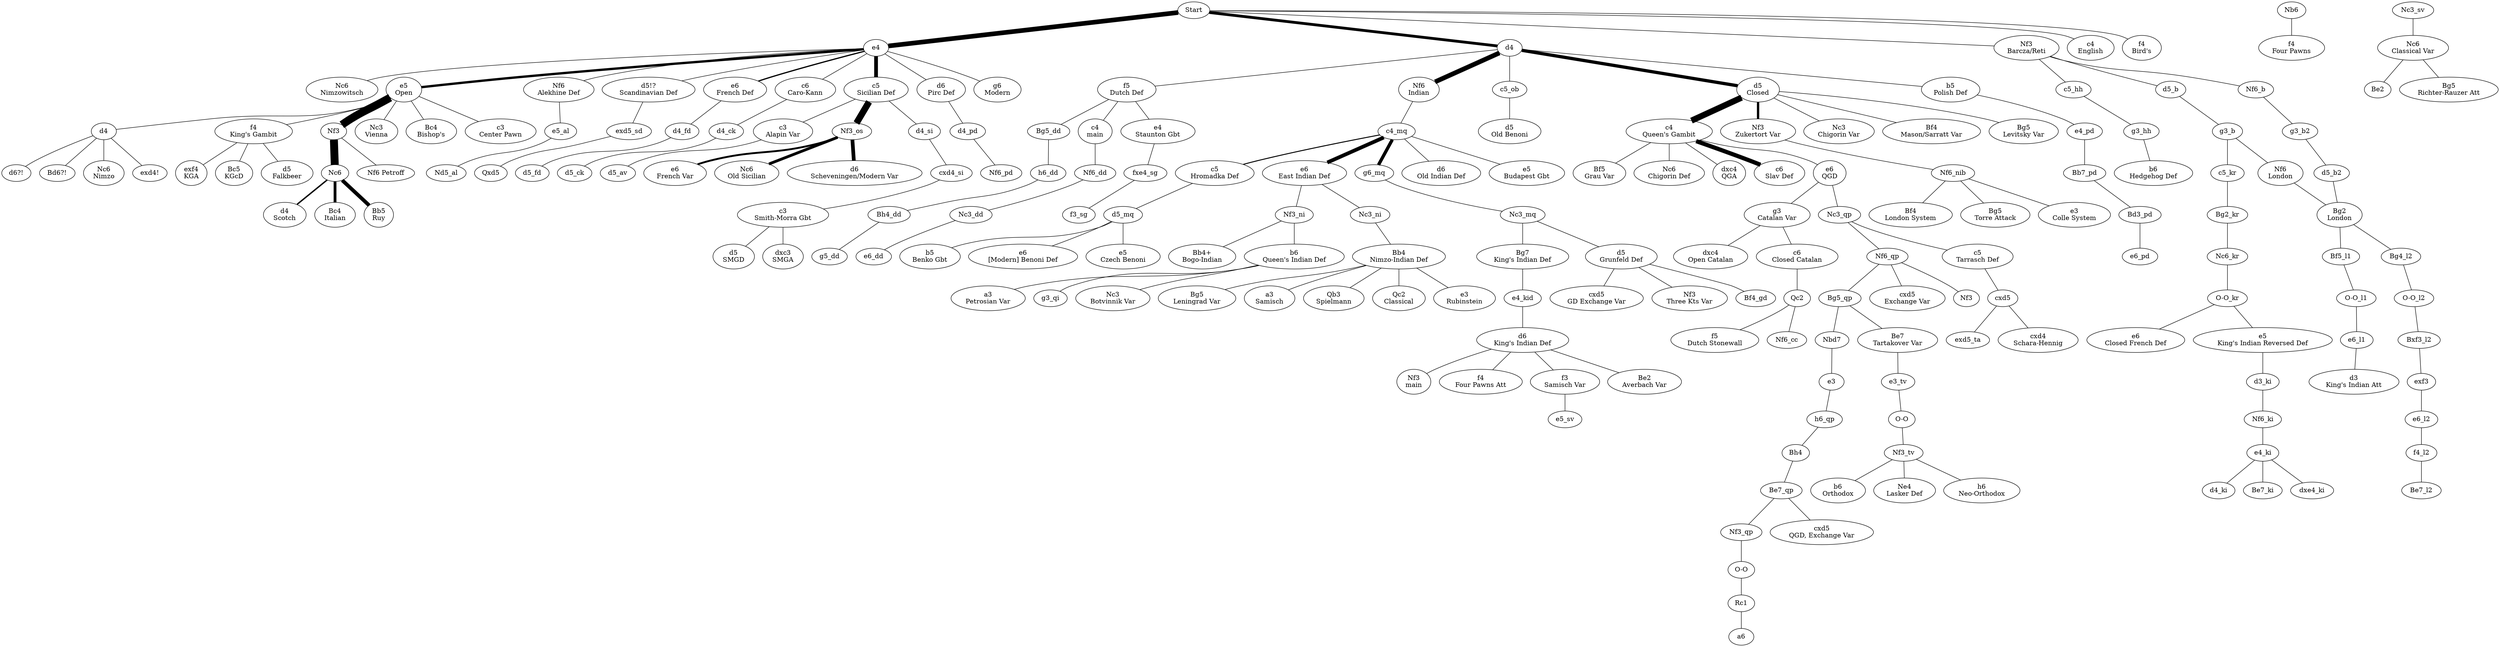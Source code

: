 graph {

Start -- e4 [weight=4 penwidth=10]

e5[label="e5\nOpen"]
e4 -- e5 [penwidth=5]
e5 -- Nf3 [penwidth=17]
e5 -- "Nc3\nVienna"
e5 -- "Bc4\nBishop's"
e5 -- "c3\nCenter Pawn"

d4_pn[label=d4]
e5 -- d4_pn
d4_pn -- "d6?!"

d4_pn -- "Bd6?!"

d4_pn -- "Nc6\nNimzo"

d4_pn -- "exd4!"


e5 -- "f4\nKing's Gambit" -- "exf4\nKGA"

"f4\nKing's Gambit" -- "Bc5\nKGcD"
"f4\nKing's Gambit" -- "d5\nFalkbeer"

Nf3 -- Nc6 [penwidth=17] // main line p. 40

//////// P ////////

Nf3 -- "Nf6 Petroff"

Nc6 -- "Bb5\nRuy" [penwidth=8]

//////// S ////////

Nc6 -- "d4\nScotch" [penwidth=3]

Nc6 -- "Bc4\nItalian" [penwidth=6]



////////////////////////// CLASSICAL QUEEN PAWN ///////////////

d5_qp[label="d5\nClosed"]
Start -- d4 [penwidth=6]
d4 -- d5_qp [penwidth=7 weight=2]
d5_qp -- "Nc3\nChigorin Var"
d5_qp -- "Bf4\nMason/Sarratt Var"
d5_qp -- "Bg5\nLevitsky Var"
d5_qp -- "c4\nQueen's Gambit" [penwidth=13]

"c4\nQueen's Gambit" -- "dxc4\nQGA"
"c4\nQueen's Gambit" -- "c6\nSlav Def" [penwidth=9]
"c4\nQueen's Gambit" -- "e6\nQGD"
"c4\nQueen's Gambit" -- "Bf5\nGrau Var"
"c4\nQueen's Gambit" -- "Nc6\nChigorin Def"

"e6\nQGD" -- Nc3_qp

"e6\nQGD" -- "g3\nCatalan Var" -- "dxc4\nOpen Catalan"
"g3\nCatalan Var" -- "c6\nClosed Catalan" -- Qc2 -- Nf6_cc
Qc2 -- "f5\nDutch Stonewall"

Nc3_qp -- Nf6_qp

Nc3_qp -- "c5\nTarrasch Def" -- cxd5 -- "cxd4\nSchara-Hennig"
cxd5 -- exd5_ta

Nf6_qp -- "cxd5\nExchange Var"
Nf6_qp -- "Nf3\n"
Nf6_qp -- Bg5_qp

oo_tv[label="O-O"]
Bg5_qp -- "Be7\nTartakover Var" -- e3_tv -- oo_tv -- Nf3_tv
Nf3_tv -- "Ne4\nLasker Def"
Nf3_tv -- "h6\nNeo-Orthodox"
Nf3_tv -- "b6\nOrthodox"

Bg5_qp -- Nbd7 -- e3 -- h6_qp -- Bh4 -- Be7_qp -- Nf3_qp

Be7_qp -- "cxd5\nQGD, Exchange Var"

ooqp[label="O-O"]
Nf3_qp -- ooqp -- Rc1 -- a6

/////////////// MODERN KING PAWN ///////////////

e4 -- "Nf6\nAlekhine Def" -- e5_al -- Nd5_al

Nb6 -- "f4\nFour Pawns"

e4 -- "d5!?\nScandinavian Def" -- exd5_sd -- Qxd5

e4 -- "e6\nFrench Def" [penwidth=2.6]
"e6\nFrench Def" -- d4_fd -- d5_fd

e4 -- "c6\nCaro-Kann" -- d4_ck -- d5_ck

e4 -- "c5\nSicilian Def" [penwidth=8]
"c5\nSicilian Def" -- d4_si -- cxd4_si -- "c3\nSmith-Morra Gbt"
"c3\nSmith-Morra Gbt" -- "d5\nSMGD"
"c3\nSmith-Morra Gbt" -- "dxc3\nSMGA"

"c5\nSicilian Def" -- "c3\nAlapin Var" -- d5_av

"c5\nSicilian Def" -- Nf3_os [penwidth=14]
Nf3_os -- "d6\nScheveningen/Modern Var" [penwidth=8]

Nc3_sv -- "Nc6\nClassical Var" -- Be2
"Nc6\nClassical Var" -- "Bg5\nRichter-Rauzer Att"

e6_os[label="e6\nFrench Var"]
Nf3_os -- e6_os [penwidth=4]


Nc6_os[label="Nc6\nOld Sicilian"]
Nf3_os -- Nc6_os [penwidth=6]

/////////////// MODERN QUEEN PAWN ///////////////

d4 -- "b5\nPolish Def" -- e4_pd -- Bb7_pd -- Bd3_pd -- e6_pd

d4 -- "f5\nDutch Def"
"f5\nDutch Def" -- "e4\nStaunton Gbt" -- fxe4_sg -- f3_sg
"f5\nDutch Def" -- Bg5_dd -- h6_dd -- Bh4_dd -- g5_dd
"f5\nDutch Def" -- "c4\nmain" -- Nf6_dd -- Nc3_dd -- e6_dd

Nf6_mq[label="Nf6\nIndian"]
d4 -- Nf6_mq [penwidth=10]
Nf6_mq -- c4_mq
c4_mq -- "e5\nBudapest Gbt"
c5_mq[label="c5\nHromadka Def"]
c4_mq -- c5_mq[penwidth=2]
c5_mq -- d5_mq -- "b5\nBenko Gbt"
d5_mq -- "e6\n[Modern] Benoni Def"
d5_mq -- "e5\nCzech Benoni"
Bb4_ni[label="Bb4\nNimzo-Indian Def"]
e6_ni[label="e6\nEast Indian Def"]
c4_mq -- e6_ni [penwidth=8]
e6_ni -- Nc3_ni -- Bb4_ni 

Bb4_ni -- "Bg5\nLeningrad Var"
Bb4_ni -- "a3\nSamisch"
Bb4_ni -- "Qb3\nSpielmann"
Bb4_ni -- "Qc2\nClassical"
Bb4_ni -- "e3\nRubinstein"

e6_ni -- Nf3_ni -- "Bb4+\nBogo-Indian"

Nf3_ni -- "b6\nQueen's Indian Def"
"b6\nQueen's Indian Def" -- "Nc3\nBotvinnik Var"
"b6\nQueen's Indian Def" -- "a3\nPetrosian Var"
"b6\nQueen's Indian Def" -- g3_qi

c4_mq -- g6_mq [penwidth=7]
g6_mq -- Nc3_mq -- "d5\nGrunfeld Def"
"d5\nGrunfeld Def" -- "cxd5\nGD Exchange Var"
"d5\nGrunfeld Def" -- "Nf3\nThree Kts Var"
"d5\nGrunfeld Def" -- Bf4_gd

/////////////// CHAPTER SEVEN ///////////////

Start -- "Nf3\nBarcza/Reti" -- d5_b -- g3_b -- "Nf6\nLondon" -- "Bg2\nLondon" -- Bf5_l1 -- "O-O_l1" -- e6_l1 -- "d3\nKing's Indian Att"

"Nf3\nBarcza/Reti" -- Nf6_b -- g3_b2 -- d5_b2 -- "Bg2\nLondon" -- Bg4_l2 -- "O-O_l2" -- Bxf3_l2 -- exf3 -- e6_l2 -- f4_l2 -- Be7_l2

g3_b -- c5_kr -- Bg2_kr -- Nc6_kr -- "O-O_kr" -- "e5\nKing's Indian Reversed Def" -- d3_ki -- Nf6_ki -- e4_ki

e4_ki -- dxe4_ki
e4_ki -- d4_ki
e4_ki -- Be7_ki

"O-O_kr" -- "e6\nClosed French Def"

"Nf3\nBarcza/Reti" -- c5_hh -- g3_hh -- "b6\nHedgehog Def"

/////////////// CHAPTER EIGHT ///////////////

Bg7_kid[label="Bg7\nKing's Indian Def"]
Nc3_mq -- Bg7_kid -- e4_kid -- "d6\nKing's Indian Def"

"d6\nKing's Indian Def" -- "f4\nFour Pawns Att"
"d6\nKing's Indian Def" -- "f3\nSamisch Var" -- e5_sv
"d6\nKing's Indian Def" -- "Be2\nAverbach Var"
"d6\nKing's Indian Def" -- "Nf3\nmain"

/////////////// CHAPTER NINE ///////////////

e4 -- "d6\nPirc Def" -- d4_pd -- Nf6_pd


/////////////////////////// WIKIPEDIA

e4 -- "g6\nModern"
e4 -- "Nc6\nNimzowitsch"

Nf3_nib[label="Nf3\nZukertort Var"]
d5_qp -- Nf3_nib [penwidth=5]
Nf3_nib -- Nf6_nib
Nf6_nib -- "e3\nColle System"
Nf6_nib -- "Bf4\nLondon System"
Nf6_nib -- "Bg5\nTorre Attack"

d4 -- c5_ob -- "d5\nOld Benoni"

c4_mq -- "d6\nOld Indian Def"

///////////// CHESSTREE

Start -- "c4\nEnglish"
Start -- "f4\nBird's"

}
